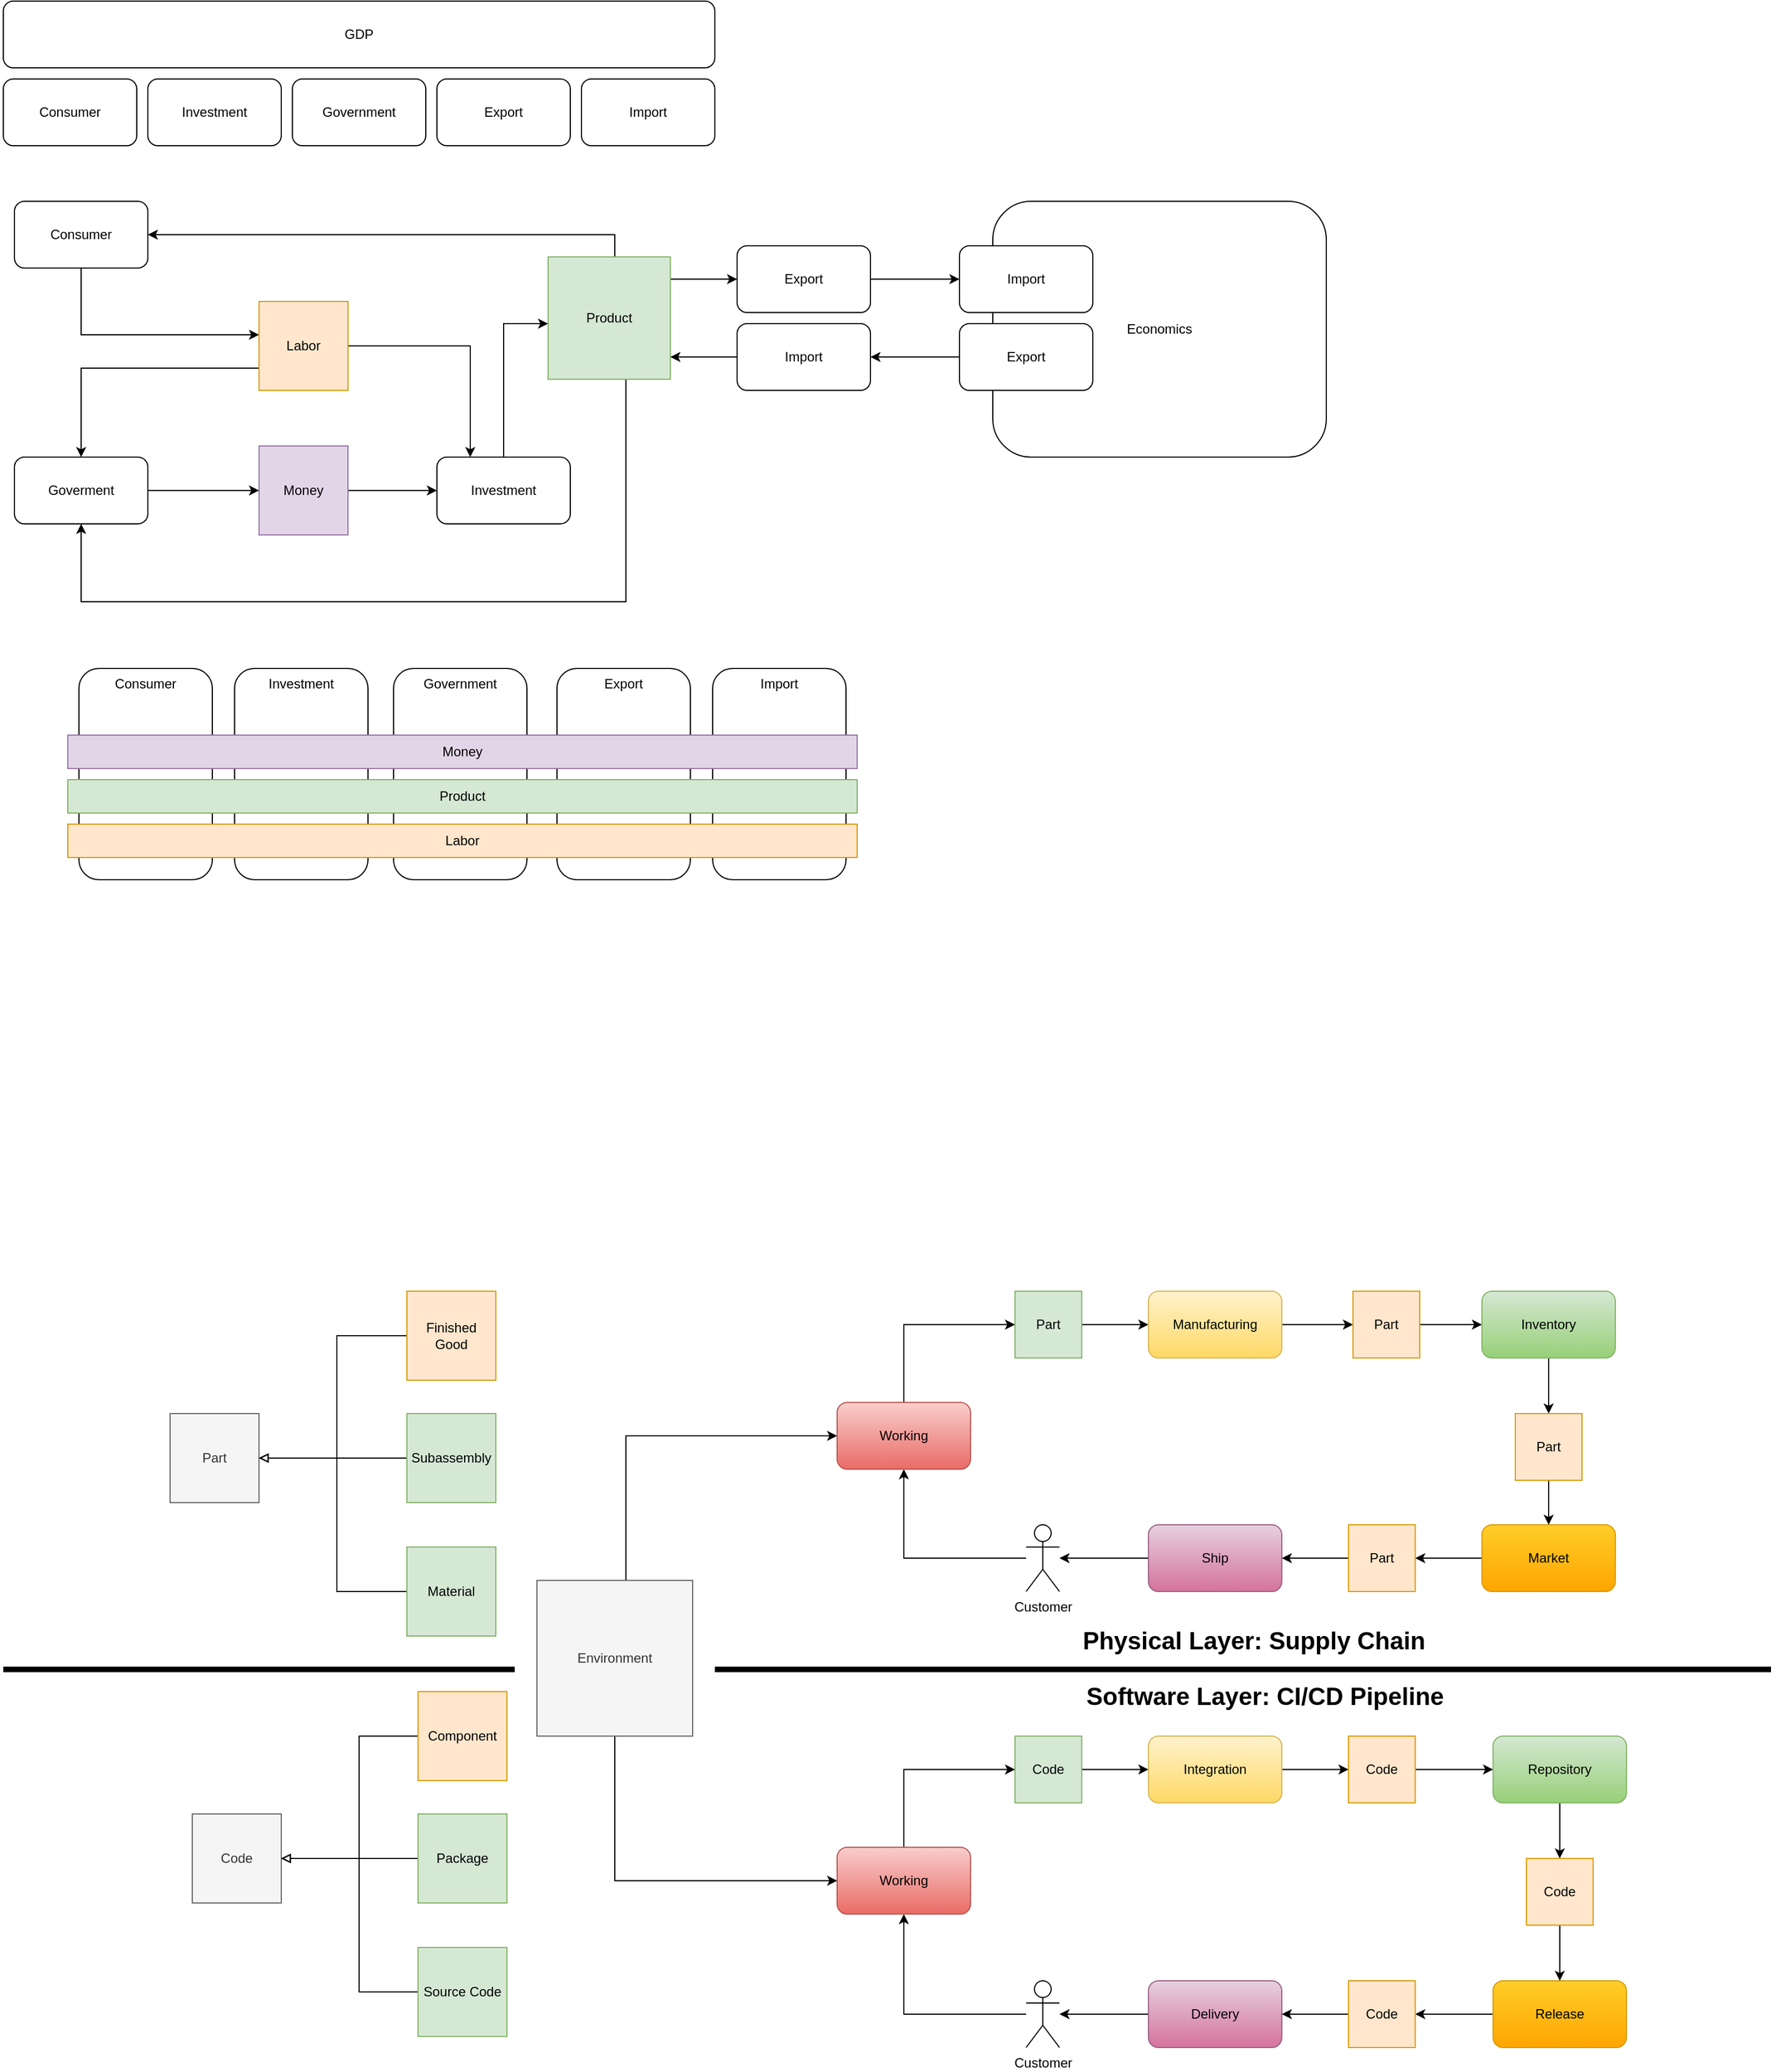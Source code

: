 <mxfile version="24.7.7">
  <diagram id="WdPhiyALX5MABTwu8MzQ" name="หน้า-1">
    <mxGraphModel dx="2117" dy="530" grid="1" gridSize="10" guides="1" tooltips="1" connect="1" arrows="1" fold="1" page="1" pageScale="1" pageWidth="827" pageHeight="1169" math="0" shadow="0">
      <root>
        <mxCell id="0" />
        <mxCell id="1" parent="0" />
        <mxCell id="oQMwxgK-2luLPz35tf9i-1" value="GDP" style="rounded=1;whiteSpace=wrap;html=1;" parent="1" vertex="1">
          <mxGeometry x="-800" y="20" width="640" height="60" as="geometry" />
        </mxCell>
        <mxCell id="oQMwxgK-2luLPz35tf9i-2" value="Consumer" style="rounded=1;whiteSpace=wrap;html=1;" parent="1" vertex="1">
          <mxGeometry x="-800" y="90" width="120" height="60" as="geometry" />
        </mxCell>
        <mxCell id="oQMwxgK-2luLPz35tf9i-3" value="Investment" style="rounded=1;whiteSpace=wrap;html=1;" parent="1" vertex="1">
          <mxGeometry x="-670" y="90" width="120" height="60" as="geometry" />
        </mxCell>
        <mxCell id="oQMwxgK-2luLPz35tf9i-4" value="Government" style="rounded=1;whiteSpace=wrap;html=1;" parent="1" vertex="1">
          <mxGeometry x="-540" y="90" width="120" height="60" as="geometry" />
        </mxCell>
        <mxCell id="oQMwxgK-2luLPz35tf9i-5" value="Export" style="rounded=1;whiteSpace=wrap;html=1;" parent="1" vertex="1">
          <mxGeometry x="-410" y="90" width="120" height="60" as="geometry" />
        </mxCell>
        <mxCell id="oQMwxgK-2luLPz35tf9i-6" value="Import" style="rounded=1;whiteSpace=wrap;html=1;" parent="1" vertex="1">
          <mxGeometry x="-280" y="90" width="120" height="60" as="geometry" />
        </mxCell>
        <mxCell id="eTJfWKO-UilUxvtATdF1-4" style="edgeStyle=orthogonalEdgeStyle;rounded=0;orthogonalLoop=1;jettySize=auto;html=1;" parent="1" source="eTJfWKO-UilUxvtATdF1-2" target="eTJfWKO-UilUxvtATdF1-3" edge="1">
          <mxGeometry relative="1" as="geometry" />
        </mxCell>
        <mxCell id="eTJfWKO-UilUxvtATdF1-2" value="Part" style="whiteSpace=wrap;html=1;aspect=fixed;fillColor=#d5e8d4;strokeColor=#82b366;" parent="1" vertex="1">
          <mxGeometry x="110" y="1180" width="60" height="60" as="geometry" />
        </mxCell>
        <mxCell id="eTJfWKO-UilUxvtATdF1-6" style="edgeStyle=orthogonalEdgeStyle;rounded=0;orthogonalLoop=1;jettySize=auto;html=1;" parent="1" source="eTJfWKO-UilUxvtATdF1-3" target="eTJfWKO-UilUxvtATdF1-5" edge="1">
          <mxGeometry relative="1" as="geometry" />
        </mxCell>
        <mxCell id="eTJfWKO-UilUxvtATdF1-3" value="Manufacturing" style="rounded=1;whiteSpace=wrap;html=1;fillColor=#fff2cc;strokeColor=#d6b656;gradientColor=#ffd966;" parent="1" vertex="1">
          <mxGeometry x="230" y="1180" width="120" height="60" as="geometry" />
        </mxCell>
        <mxCell id="eTJfWKO-UilUxvtATdF1-8" style="edgeStyle=orthogonalEdgeStyle;rounded=0;orthogonalLoop=1;jettySize=auto;html=1;" parent="1" source="eTJfWKO-UilUxvtATdF1-5" target="eTJfWKO-UilUxvtATdF1-7" edge="1">
          <mxGeometry relative="1" as="geometry" />
        </mxCell>
        <mxCell id="eTJfWKO-UilUxvtATdF1-5" value="Part" style="whiteSpace=wrap;html=1;aspect=fixed;fillColor=#ffe6cc;strokeColor=#d79b00;" parent="1" vertex="1">
          <mxGeometry x="414" y="1180" width="60" height="60" as="geometry" />
        </mxCell>
        <mxCell id="eTJfWKO-UilUxvtATdF1-12" style="edgeStyle=orthogonalEdgeStyle;rounded=0;orthogonalLoop=1;jettySize=auto;html=1;" parent="1" source="eTJfWKO-UilUxvtATdF1-7" target="eTJfWKO-UilUxvtATdF1-10" edge="1">
          <mxGeometry relative="1" as="geometry" />
        </mxCell>
        <mxCell id="eTJfWKO-UilUxvtATdF1-7" value="Inventory" style="rounded=1;whiteSpace=wrap;html=1;fillColor=#d5e8d4;strokeColor=#82b366;gradientColor=#97d077;" parent="1" vertex="1">
          <mxGeometry x="530" y="1180" width="120" height="60" as="geometry" />
        </mxCell>
        <mxCell id="eTJfWKO-UilUxvtATdF1-17" style="edgeStyle=orthogonalEdgeStyle;rounded=0;orthogonalLoop=1;jettySize=auto;html=1;" parent="1" source="eTJfWKO-UilUxvtATdF1-9" target="eTJfWKO-UilUxvtATdF1-16" edge="1">
          <mxGeometry relative="1" as="geometry" />
        </mxCell>
        <mxCell id="eTJfWKO-UilUxvtATdF1-9" value="Market" style="rounded=1;whiteSpace=wrap;html=1;fillColor=#ffcd28;strokeColor=#d79b00;gradientColor=#ffa500;" parent="1" vertex="1">
          <mxGeometry x="530" y="1390" width="120" height="60" as="geometry" />
        </mxCell>
        <mxCell id="eTJfWKO-UilUxvtATdF1-11" style="edgeStyle=orthogonalEdgeStyle;rounded=0;orthogonalLoop=1;jettySize=auto;html=1;" parent="1" source="eTJfWKO-UilUxvtATdF1-10" target="eTJfWKO-UilUxvtATdF1-9" edge="1">
          <mxGeometry relative="1" as="geometry" />
        </mxCell>
        <mxCell id="eTJfWKO-UilUxvtATdF1-10" value="Part" style="whiteSpace=wrap;html=1;aspect=fixed;fillColor=#ffe6cc;strokeColor=#d79b00;" parent="1" vertex="1">
          <mxGeometry x="560" y="1290" width="60" height="60" as="geometry" />
        </mxCell>
        <mxCell id="eTJfWKO-UilUxvtATdF1-43" style="edgeStyle=orthogonalEdgeStyle;rounded=0;orthogonalLoop=1;jettySize=auto;html=1;" parent="1" source="eTJfWKO-UilUxvtATdF1-14" target="eTJfWKO-UilUxvtATdF1-42" edge="1">
          <mxGeometry relative="1" as="geometry" />
        </mxCell>
        <mxCell id="eTJfWKO-UilUxvtATdF1-14" value="Ship" style="rounded=1;whiteSpace=wrap;html=1;fillColor=#e6d0de;strokeColor=#996185;gradientColor=#d5739d;" parent="1" vertex="1">
          <mxGeometry x="230" y="1390" width="120" height="60" as="geometry" />
        </mxCell>
        <mxCell id="eTJfWKO-UilUxvtATdF1-18" style="edgeStyle=orthogonalEdgeStyle;rounded=0;orthogonalLoop=1;jettySize=auto;html=1;" parent="1" source="eTJfWKO-UilUxvtATdF1-16" target="eTJfWKO-UilUxvtATdF1-14" edge="1">
          <mxGeometry relative="1" as="geometry">
            <Array as="points">
              <mxPoint x="450" y="1430" />
            </Array>
          </mxGeometry>
        </mxCell>
        <mxCell id="eTJfWKO-UilUxvtATdF1-16" value="Part" style="whiteSpace=wrap;html=1;aspect=fixed;fillColor=#ffe6cc;strokeColor=#d79b00;" parent="1" vertex="1">
          <mxGeometry x="410" y="1390" width="60" height="60" as="geometry" />
        </mxCell>
        <mxCell id="eTJfWKO-UilUxvtATdF1-22" style="edgeStyle=orthogonalEdgeStyle;rounded=0;orthogonalLoop=1;jettySize=auto;html=1;" parent="1" source="eTJfWKO-UilUxvtATdF1-20" target="eTJfWKO-UilUxvtATdF1-21" edge="1">
          <mxGeometry relative="1" as="geometry" />
        </mxCell>
        <mxCell id="eTJfWKO-UilUxvtATdF1-20" value="Code" style="whiteSpace=wrap;html=1;aspect=fixed;fillColor=#d5e8d4;strokeColor=#82b366;" parent="1" vertex="1">
          <mxGeometry x="110" y="1580" width="60" height="60" as="geometry" />
        </mxCell>
        <mxCell id="eTJfWKO-UilUxvtATdF1-24" style="edgeStyle=orthogonalEdgeStyle;rounded=0;orthogonalLoop=1;jettySize=auto;html=1;" parent="1" source="eTJfWKO-UilUxvtATdF1-21" target="eTJfWKO-UilUxvtATdF1-23" edge="1">
          <mxGeometry relative="1" as="geometry" />
        </mxCell>
        <mxCell id="eTJfWKO-UilUxvtATdF1-21" value="Integration" style="rounded=1;whiteSpace=wrap;html=1;fillColor=#fff2cc;strokeColor=#d6b656;gradientColor=#ffd966;" parent="1" vertex="1">
          <mxGeometry x="230" y="1580" width="120" height="60" as="geometry" />
        </mxCell>
        <mxCell id="eTJfWKO-UilUxvtATdF1-26" style="edgeStyle=orthogonalEdgeStyle;rounded=0;orthogonalLoop=1;jettySize=auto;html=1;" parent="1" source="eTJfWKO-UilUxvtATdF1-23" target="eTJfWKO-UilUxvtATdF1-25" edge="1">
          <mxGeometry relative="1" as="geometry" />
        </mxCell>
        <mxCell id="eTJfWKO-UilUxvtATdF1-23" value="Code" style="whiteSpace=wrap;html=1;aspect=fixed;fillColor=#ffe6cc;strokeColor=#d79b00;" parent="1" vertex="1">
          <mxGeometry x="410" y="1580" width="60" height="60" as="geometry" />
        </mxCell>
        <mxCell id="eTJfWKO-UilUxvtATdF1-34" style="edgeStyle=orthogonalEdgeStyle;rounded=0;orthogonalLoop=1;jettySize=auto;html=1;" parent="1" source="eTJfWKO-UilUxvtATdF1-25" target="eTJfWKO-UilUxvtATdF1-33" edge="1">
          <mxGeometry relative="1" as="geometry" />
        </mxCell>
        <mxCell id="eTJfWKO-UilUxvtATdF1-25" value="Repository" style="rounded=1;whiteSpace=wrap;html=1;fillColor=#d5e8d4;strokeColor=#82b366;gradientColor=#97d077;" parent="1" vertex="1">
          <mxGeometry x="540" y="1580" width="120" height="60" as="geometry" />
        </mxCell>
        <mxCell id="eTJfWKO-UilUxvtATdF1-45" style="edgeStyle=orthogonalEdgeStyle;rounded=0;orthogonalLoop=1;jettySize=auto;html=1;" parent="1" source="eTJfWKO-UilUxvtATdF1-29" target="eTJfWKO-UilUxvtATdF1-44" edge="1">
          <mxGeometry relative="1" as="geometry" />
        </mxCell>
        <mxCell id="eTJfWKO-UilUxvtATdF1-29" value="Delivery" style="rounded=1;whiteSpace=wrap;html=1;fillColor=#e6d0de;strokeColor=#996185;gradientColor=#d5739d;" parent="1" vertex="1">
          <mxGeometry x="230" y="1800" width="120" height="60" as="geometry" />
        </mxCell>
        <mxCell id="eTJfWKO-UilUxvtATdF1-36" style="edgeStyle=orthogonalEdgeStyle;rounded=0;orthogonalLoop=1;jettySize=auto;html=1;" parent="1" source="eTJfWKO-UilUxvtATdF1-31" target="eTJfWKO-UilUxvtATdF1-32" edge="1">
          <mxGeometry relative="1" as="geometry" />
        </mxCell>
        <mxCell id="eTJfWKO-UilUxvtATdF1-31" value="Release" style="rounded=1;whiteSpace=wrap;html=1;fillColor=#ffcd28;strokeColor=#d79b00;gradientColor=#ffa500;" parent="1" vertex="1">
          <mxGeometry x="540" y="1800" width="120" height="60" as="geometry" />
        </mxCell>
        <mxCell id="eTJfWKO-UilUxvtATdF1-37" style="edgeStyle=orthogonalEdgeStyle;rounded=0;orthogonalLoop=1;jettySize=auto;html=1;" parent="1" source="eTJfWKO-UilUxvtATdF1-32" target="eTJfWKO-UilUxvtATdF1-29" edge="1">
          <mxGeometry relative="1" as="geometry" />
        </mxCell>
        <mxCell id="eTJfWKO-UilUxvtATdF1-32" value="Code" style="whiteSpace=wrap;html=1;aspect=fixed;fillColor=#ffe6cc;strokeColor=#d79b00;" parent="1" vertex="1">
          <mxGeometry x="410" y="1800" width="60" height="60" as="geometry" />
        </mxCell>
        <mxCell id="eTJfWKO-UilUxvtATdF1-35" style="edgeStyle=orthogonalEdgeStyle;rounded=0;orthogonalLoop=1;jettySize=auto;html=1;" parent="1" source="eTJfWKO-UilUxvtATdF1-33" target="eTJfWKO-UilUxvtATdF1-31" edge="1">
          <mxGeometry relative="1" as="geometry" />
        </mxCell>
        <mxCell id="eTJfWKO-UilUxvtATdF1-33" value="Code" style="whiteSpace=wrap;html=1;aspect=fixed;fillColor=#ffe6cc;strokeColor=#d79b00;" parent="1" vertex="1">
          <mxGeometry x="570" y="1690" width="60" height="60" as="geometry" />
        </mxCell>
        <mxCell id="eTJfWKO-UilUxvtATdF1-48" style="edgeStyle=orthogonalEdgeStyle;rounded=0;orthogonalLoop=1;jettySize=auto;html=1;" parent="1" source="eTJfWKO-UilUxvtATdF1-42" target="eTJfWKO-UilUxvtATdF1-46" edge="1">
          <mxGeometry relative="1" as="geometry" />
        </mxCell>
        <mxCell id="eTJfWKO-UilUxvtATdF1-42" value="Customer" style="shape=umlActor;verticalLabelPosition=bottom;verticalAlign=top;html=1;outlineConnect=0;" parent="1" vertex="1">
          <mxGeometry x="120" y="1390" width="30" height="60" as="geometry" />
        </mxCell>
        <mxCell id="eTJfWKO-UilUxvtATdF1-49" style="edgeStyle=orthogonalEdgeStyle;rounded=0;orthogonalLoop=1;jettySize=auto;html=1;" parent="1" source="eTJfWKO-UilUxvtATdF1-44" target="eTJfWKO-UilUxvtATdF1-47" edge="1">
          <mxGeometry relative="1" as="geometry" />
        </mxCell>
        <mxCell id="eTJfWKO-UilUxvtATdF1-44" value="Customer" style="shape=umlActor;verticalLabelPosition=bottom;verticalAlign=top;html=1;outlineConnect=0;" parent="1" vertex="1">
          <mxGeometry x="120" y="1800" width="30" height="60" as="geometry" />
        </mxCell>
        <mxCell id="eTJfWKO-UilUxvtATdF1-51" style="edgeStyle=orthogonalEdgeStyle;rounded=0;orthogonalLoop=1;jettySize=auto;html=1;" parent="1" source="eTJfWKO-UilUxvtATdF1-46" target="eTJfWKO-UilUxvtATdF1-2" edge="1">
          <mxGeometry relative="1" as="geometry">
            <Array as="points">
              <mxPoint x="10" y="1210" />
            </Array>
          </mxGeometry>
        </mxCell>
        <mxCell id="eTJfWKO-UilUxvtATdF1-46" value="Working" style="rounded=1;whiteSpace=wrap;html=1;fillColor=#f8cecc;strokeColor=#b85450;gradientColor=#ea6b66;" parent="1" vertex="1">
          <mxGeometry x="-50" y="1280" width="120" height="60" as="geometry" />
        </mxCell>
        <mxCell id="eTJfWKO-UilUxvtATdF1-50" style="edgeStyle=orthogonalEdgeStyle;rounded=0;orthogonalLoop=1;jettySize=auto;html=1;" parent="1" source="eTJfWKO-UilUxvtATdF1-47" target="eTJfWKO-UilUxvtATdF1-20" edge="1">
          <mxGeometry relative="1" as="geometry">
            <Array as="points">
              <mxPoint x="10" y="1610" />
            </Array>
          </mxGeometry>
        </mxCell>
        <mxCell id="eTJfWKO-UilUxvtATdF1-47" value="Working" style="rounded=1;whiteSpace=wrap;html=1;fillColor=#f8cecc;strokeColor=#b85450;gradientColor=#ea6b66;" parent="1" vertex="1">
          <mxGeometry x="-50" y="1680" width="120" height="60" as="geometry" />
        </mxCell>
        <mxCell id="eTJfWKO-UilUxvtATdF1-53" style="edgeStyle=orthogonalEdgeStyle;rounded=0;orthogonalLoop=1;jettySize=auto;html=1;" parent="1" source="eTJfWKO-UilUxvtATdF1-52" target="eTJfWKO-UilUxvtATdF1-46" edge="1">
          <mxGeometry relative="1" as="geometry">
            <Array as="points">
              <mxPoint x="-240" y="1310" />
            </Array>
          </mxGeometry>
        </mxCell>
        <mxCell id="eTJfWKO-UilUxvtATdF1-54" style="edgeStyle=orthogonalEdgeStyle;rounded=0;orthogonalLoop=1;jettySize=auto;html=1;" parent="1" source="eTJfWKO-UilUxvtATdF1-52" target="eTJfWKO-UilUxvtATdF1-47" edge="1">
          <mxGeometry relative="1" as="geometry">
            <Array as="points">
              <mxPoint x="-250" y="1710" />
            </Array>
          </mxGeometry>
        </mxCell>
        <mxCell id="eTJfWKO-UilUxvtATdF1-52" value="Environment" style="whiteSpace=wrap;html=1;aspect=fixed;fillColor=#f5f5f5;fontColor=#333333;strokeColor=#666666;" parent="1" vertex="1">
          <mxGeometry x="-320" y="1440" width="140" height="140" as="geometry" />
        </mxCell>
        <mxCell id="eTJfWKO-UilUxvtATdF1-55" value="Code" style="whiteSpace=wrap;html=1;aspect=fixed;fillColor=#f5f5f5;fontColor=#333333;strokeColor=#666666;" parent="1" vertex="1">
          <mxGeometry x="-630" y="1650" width="80" height="80" as="geometry" />
        </mxCell>
        <mxCell id="eTJfWKO-UilUxvtATdF1-59" style="edgeStyle=orthogonalEdgeStyle;rounded=0;orthogonalLoop=1;jettySize=auto;html=1;endArrow=block;endFill=0;" parent="1" source="eTJfWKO-UilUxvtATdF1-56" target="eTJfWKO-UilUxvtATdF1-55" edge="1">
          <mxGeometry relative="1" as="geometry">
            <Array as="points">
              <mxPoint x="-480" y="1580" />
              <mxPoint x="-480" y="1690" />
            </Array>
          </mxGeometry>
        </mxCell>
        <mxCell id="eTJfWKO-UilUxvtATdF1-56" value="Component" style="whiteSpace=wrap;html=1;aspect=fixed;fillColor=#ffe6cc;strokeColor=#d79b00;" parent="1" vertex="1">
          <mxGeometry x="-427" y="1540" width="80" height="80" as="geometry" />
        </mxCell>
        <mxCell id="eTJfWKO-UilUxvtATdF1-60" style="edgeStyle=orthogonalEdgeStyle;rounded=0;orthogonalLoop=1;jettySize=auto;html=1;endArrow=block;endFill=0;" parent="1" source="eTJfWKO-UilUxvtATdF1-57" target="eTJfWKO-UilUxvtATdF1-55" edge="1">
          <mxGeometry relative="1" as="geometry" />
        </mxCell>
        <mxCell id="eTJfWKO-UilUxvtATdF1-57" value="Package" style="whiteSpace=wrap;html=1;aspect=fixed;fillColor=#d5e8d4;strokeColor=#82b366;" parent="1" vertex="1">
          <mxGeometry x="-427" y="1650" width="80" height="80" as="geometry" />
        </mxCell>
        <mxCell id="eTJfWKO-UilUxvtATdF1-61" style="edgeStyle=orthogonalEdgeStyle;rounded=0;orthogonalLoop=1;jettySize=auto;html=1;endArrow=block;endFill=0;" parent="1" source="eTJfWKO-UilUxvtATdF1-58" target="eTJfWKO-UilUxvtATdF1-55" edge="1">
          <mxGeometry relative="1" as="geometry">
            <Array as="points">
              <mxPoint x="-480" y="1810" />
              <mxPoint x="-480" y="1690" />
            </Array>
          </mxGeometry>
        </mxCell>
        <mxCell id="eTJfWKO-UilUxvtATdF1-58" value="Source Code" style="whiteSpace=wrap;html=1;aspect=fixed;fillColor=#d5e8d4;strokeColor=#82b366;" parent="1" vertex="1">
          <mxGeometry x="-427" y="1770" width="80" height="80" as="geometry" />
        </mxCell>
        <mxCell id="eTJfWKO-UilUxvtATdF1-62" value="Part" style="whiteSpace=wrap;html=1;aspect=fixed;fillColor=#f5f5f5;fontColor=#333333;strokeColor=#666666;" parent="1" vertex="1">
          <mxGeometry x="-650" y="1290" width="80" height="80" as="geometry" />
        </mxCell>
        <mxCell id="eTJfWKO-UilUxvtATdF1-63" style="edgeStyle=orthogonalEdgeStyle;rounded=0;orthogonalLoop=1;jettySize=auto;html=1;endArrow=block;endFill=0;" parent="1" source="eTJfWKO-UilUxvtATdF1-64" target="eTJfWKO-UilUxvtATdF1-62" edge="1">
          <mxGeometry relative="1" as="geometry">
            <Array as="points">
              <mxPoint x="-500" y="1220" />
              <mxPoint x="-500" y="1330" />
            </Array>
          </mxGeometry>
        </mxCell>
        <mxCell id="eTJfWKO-UilUxvtATdF1-64" value="Finished Good" style="whiteSpace=wrap;html=1;aspect=fixed;fillColor=#ffe6cc;strokeColor=#d79b00;" parent="1" vertex="1">
          <mxGeometry x="-437" y="1180" width="80" height="80" as="geometry" />
        </mxCell>
        <mxCell id="eTJfWKO-UilUxvtATdF1-65" style="edgeStyle=orthogonalEdgeStyle;rounded=0;orthogonalLoop=1;jettySize=auto;html=1;endArrow=block;endFill=0;" parent="1" source="eTJfWKO-UilUxvtATdF1-66" target="eTJfWKO-UilUxvtATdF1-62" edge="1">
          <mxGeometry relative="1" as="geometry" />
        </mxCell>
        <mxCell id="eTJfWKO-UilUxvtATdF1-66" value="Subassembly" style="whiteSpace=wrap;html=1;aspect=fixed;fillColor=#d5e8d4;strokeColor=#82b366;" parent="1" vertex="1">
          <mxGeometry x="-437" y="1290" width="80" height="80" as="geometry" />
        </mxCell>
        <mxCell id="eTJfWKO-UilUxvtATdF1-67" style="edgeStyle=orthogonalEdgeStyle;rounded=0;orthogonalLoop=1;jettySize=auto;html=1;endArrow=block;endFill=0;" parent="1" source="eTJfWKO-UilUxvtATdF1-68" target="eTJfWKO-UilUxvtATdF1-62" edge="1">
          <mxGeometry relative="1" as="geometry">
            <Array as="points">
              <mxPoint x="-500" y="1450" />
              <mxPoint x="-500" y="1330" />
            </Array>
          </mxGeometry>
        </mxCell>
        <mxCell id="eTJfWKO-UilUxvtATdF1-68" value="Material" style="whiteSpace=wrap;html=1;aspect=fixed;fillColor=#d5e8d4;strokeColor=#82b366;" parent="1" vertex="1">
          <mxGeometry x="-437" y="1410" width="80" height="80" as="geometry" />
        </mxCell>
        <mxCell id="eTJfWKO-UilUxvtATdF1-69" value="" style="endArrow=none;html=1;rounded=0;strokeWidth=5;" parent="1" edge="1">
          <mxGeometry width="50" height="50" relative="1" as="geometry">
            <mxPoint x="-160" y="1520" as="sourcePoint" />
            <mxPoint x="790" y="1520" as="targetPoint" />
          </mxGeometry>
        </mxCell>
        <mxCell id="eTJfWKO-UilUxvtATdF1-72" value="Physical Layer: Supply Chain" style="text;html=1;align=center;verticalAlign=middle;whiteSpace=wrap;rounded=0;fontSize=22;fontStyle=1" parent="1" vertex="1">
          <mxGeometry x="90" y="1480" width="470" height="30" as="geometry" />
        </mxCell>
        <mxCell id="eTJfWKO-UilUxvtATdF1-73" value="Software Layer: CI/CD Pipeline" style="text;html=1;align=center;verticalAlign=middle;whiteSpace=wrap;rounded=0;fontSize=22;fontStyle=1" parent="1" vertex="1">
          <mxGeometry x="100" y="1530" width="470" height="30" as="geometry" />
        </mxCell>
        <mxCell id="eTJfWKO-UilUxvtATdF1-77" value="" style="endArrow=none;html=1;rounded=0;strokeWidth=5;" parent="1" edge="1">
          <mxGeometry width="50" height="50" relative="1" as="geometry">
            <mxPoint x="-800" y="1520" as="sourcePoint" />
            <mxPoint x="-340" y="1520" as="targetPoint" />
          </mxGeometry>
        </mxCell>
        <mxCell id="Ku2YqbDavBAdnSKKJJDl-16" style="edgeStyle=orthogonalEdgeStyle;rounded=0;orthogonalLoop=1;jettySize=auto;html=1;" edge="1" parent="1" source="Ku2YqbDavBAdnSKKJJDl-1" target="Ku2YqbDavBAdnSKKJJDl-15">
          <mxGeometry relative="1" as="geometry">
            <Array as="points">
              <mxPoint x="-730" y="320" />
            </Array>
          </mxGeometry>
        </mxCell>
        <mxCell id="Ku2YqbDavBAdnSKKJJDl-1" value="Consumer" style="rounded=1;whiteSpace=wrap;html=1;" vertex="1" parent="1">
          <mxGeometry x="-790" y="200" width="120" height="60" as="geometry" />
        </mxCell>
        <mxCell id="Ku2YqbDavBAdnSKKJJDl-10" style="edgeStyle=orthogonalEdgeStyle;rounded=0;orthogonalLoop=1;jettySize=auto;html=1;" edge="1" parent="1" source="Ku2YqbDavBAdnSKKJJDl-2" target="Ku2YqbDavBAdnSKKJJDl-1">
          <mxGeometry relative="1" as="geometry">
            <Array as="points">
              <mxPoint x="-250" y="230" />
            </Array>
          </mxGeometry>
        </mxCell>
        <mxCell id="Ku2YqbDavBAdnSKKJJDl-12" style="edgeStyle=orthogonalEdgeStyle;rounded=0;orthogonalLoop=1;jettySize=auto;html=1;" edge="1" parent="1" source="Ku2YqbDavBAdnSKKJJDl-2" target="Ku2YqbDavBAdnSKKJJDl-11">
          <mxGeometry relative="1" as="geometry">
            <Array as="points">
              <mxPoint x="-170" y="270" />
              <mxPoint x="-170" y="270" />
            </Array>
          </mxGeometry>
        </mxCell>
        <mxCell id="Ku2YqbDavBAdnSKKJJDl-19" style="edgeStyle=orthogonalEdgeStyle;rounded=0;orthogonalLoop=1;jettySize=auto;html=1;" edge="1" parent="1" source="Ku2YqbDavBAdnSKKJJDl-2" target="Ku2YqbDavBAdnSKKJJDl-6">
          <mxGeometry relative="1" as="geometry">
            <Array as="points">
              <mxPoint x="-240" y="330" />
              <mxPoint x="-240" y="560" />
              <mxPoint x="-730" y="560" />
            </Array>
          </mxGeometry>
        </mxCell>
        <mxCell id="Ku2YqbDavBAdnSKKJJDl-2" value="Product" style="whiteSpace=wrap;html=1;aspect=fixed;fillColor=#d5e8d4;strokeColor=#82b366;" vertex="1" parent="1">
          <mxGeometry x="-310" y="250" width="110" height="110" as="geometry" />
        </mxCell>
        <mxCell id="Ku2YqbDavBAdnSKKJJDl-4" style="edgeStyle=orthogonalEdgeStyle;rounded=0;orthogonalLoop=1;jettySize=auto;html=1;" edge="1" parent="1" source="Ku2YqbDavBAdnSKKJJDl-3" target="Ku2YqbDavBAdnSKKJJDl-2">
          <mxGeometry relative="1" as="geometry">
            <Array as="points">
              <mxPoint x="-350" y="310" />
            </Array>
          </mxGeometry>
        </mxCell>
        <mxCell id="Ku2YqbDavBAdnSKKJJDl-3" value="Investment" style="rounded=1;whiteSpace=wrap;html=1;" vertex="1" parent="1">
          <mxGeometry x="-410" y="430" width="120" height="60" as="geometry" />
        </mxCell>
        <mxCell id="Ku2YqbDavBAdnSKKJJDl-9" style="edgeStyle=orthogonalEdgeStyle;rounded=0;orthogonalLoop=1;jettySize=auto;html=1;" edge="1" parent="1" source="Ku2YqbDavBAdnSKKJJDl-5" target="Ku2YqbDavBAdnSKKJJDl-3">
          <mxGeometry relative="1" as="geometry" />
        </mxCell>
        <mxCell id="Ku2YqbDavBAdnSKKJJDl-5" value="Money" style="whiteSpace=wrap;html=1;aspect=fixed;fillColor=#e1d5e7;strokeColor=#9673a6;" vertex="1" parent="1">
          <mxGeometry x="-570" y="420" width="80" height="80" as="geometry" />
        </mxCell>
        <mxCell id="Ku2YqbDavBAdnSKKJJDl-7" style="edgeStyle=orthogonalEdgeStyle;rounded=0;orthogonalLoop=1;jettySize=auto;html=1;" edge="1" parent="1" source="Ku2YqbDavBAdnSKKJJDl-6" target="Ku2YqbDavBAdnSKKJJDl-5">
          <mxGeometry relative="1" as="geometry" />
        </mxCell>
        <mxCell id="Ku2YqbDavBAdnSKKJJDl-6" value="Goverment" style="rounded=1;whiteSpace=wrap;html=1;" vertex="1" parent="1">
          <mxGeometry x="-790" y="430" width="120" height="60" as="geometry" />
        </mxCell>
        <mxCell id="Ku2YqbDavBAdnSKKJJDl-23" style="edgeStyle=orthogonalEdgeStyle;rounded=0;orthogonalLoop=1;jettySize=auto;html=1;" edge="1" parent="1" source="Ku2YqbDavBAdnSKKJJDl-11" target="Ku2YqbDavBAdnSKKJJDl-21">
          <mxGeometry relative="1" as="geometry" />
        </mxCell>
        <mxCell id="Ku2YqbDavBAdnSKKJJDl-11" value="Export" style="rounded=1;whiteSpace=wrap;html=1;" vertex="1" parent="1">
          <mxGeometry x="-140" y="240" width="120" height="60" as="geometry" />
        </mxCell>
        <mxCell id="Ku2YqbDavBAdnSKKJJDl-14" style="edgeStyle=orthogonalEdgeStyle;rounded=0;orthogonalLoop=1;jettySize=auto;html=1;" edge="1" parent="1" source="Ku2YqbDavBAdnSKKJJDl-13" target="Ku2YqbDavBAdnSKKJJDl-2">
          <mxGeometry relative="1" as="geometry">
            <Array as="points">
              <mxPoint x="-270" y="360" />
              <mxPoint x="-270" y="330" />
            </Array>
          </mxGeometry>
        </mxCell>
        <mxCell id="Ku2YqbDavBAdnSKKJJDl-13" value="Import" style="rounded=1;whiteSpace=wrap;html=1;" vertex="1" parent="1">
          <mxGeometry x="-140" y="310" width="120" height="60" as="geometry" />
        </mxCell>
        <mxCell id="Ku2YqbDavBAdnSKKJJDl-17" style="edgeStyle=orthogonalEdgeStyle;rounded=0;orthogonalLoop=1;jettySize=auto;html=1;" edge="1" parent="1" source="Ku2YqbDavBAdnSKKJJDl-15" target="Ku2YqbDavBAdnSKKJJDl-3">
          <mxGeometry relative="1" as="geometry">
            <Array as="points">
              <mxPoint x="-380" y="330" />
            </Array>
          </mxGeometry>
        </mxCell>
        <mxCell id="Ku2YqbDavBAdnSKKJJDl-18" style="edgeStyle=orthogonalEdgeStyle;rounded=0;orthogonalLoop=1;jettySize=auto;html=1;" edge="1" parent="1" source="Ku2YqbDavBAdnSKKJJDl-15" target="Ku2YqbDavBAdnSKKJJDl-6">
          <mxGeometry relative="1" as="geometry">
            <Array as="points">
              <mxPoint x="-730" y="350" />
            </Array>
          </mxGeometry>
        </mxCell>
        <mxCell id="Ku2YqbDavBAdnSKKJJDl-15" value="Labor" style="whiteSpace=wrap;html=1;aspect=fixed;fillColor=#ffe6cc;strokeColor=#d79b00;" vertex="1" parent="1">
          <mxGeometry x="-570" y="290" width="80" height="80" as="geometry" />
        </mxCell>
        <mxCell id="Ku2YqbDavBAdnSKKJJDl-20" value="Economics" style="rounded=1;whiteSpace=wrap;html=1;" vertex="1" parent="1">
          <mxGeometry x="90" y="200" width="300" height="230" as="geometry" />
        </mxCell>
        <mxCell id="Ku2YqbDavBAdnSKKJJDl-21" value="Import" style="rounded=1;whiteSpace=wrap;html=1;" vertex="1" parent="1">
          <mxGeometry x="60" y="240" width="120" height="60" as="geometry" />
        </mxCell>
        <mxCell id="Ku2YqbDavBAdnSKKJJDl-24" style="edgeStyle=orthogonalEdgeStyle;rounded=0;orthogonalLoop=1;jettySize=auto;html=1;" edge="1" parent="1" source="Ku2YqbDavBAdnSKKJJDl-22" target="Ku2YqbDavBAdnSKKJJDl-13">
          <mxGeometry relative="1" as="geometry" />
        </mxCell>
        <mxCell id="Ku2YqbDavBAdnSKKJJDl-22" value="Export" style="rounded=1;whiteSpace=wrap;html=1;" vertex="1" parent="1">
          <mxGeometry x="60" y="310" width="120" height="60" as="geometry" />
        </mxCell>
        <mxCell id="Ku2YqbDavBAdnSKKJJDl-27" value="Consumer" style="rounded=1;whiteSpace=wrap;html=1;fillColor=none;verticalAlign=top;" vertex="1" parent="1">
          <mxGeometry x="-732" y="620" width="120" height="190" as="geometry" />
        </mxCell>
        <mxCell id="Ku2YqbDavBAdnSKKJJDl-30" value="Investment" style="rounded=1;whiteSpace=wrap;html=1;fillColor=none;verticalAlign=top;" vertex="1" parent="1">
          <mxGeometry x="-592" y="620" width="120" height="190" as="geometry" />
        </mxCell>
        <mxCell id="Ku2YqbDavBAdnSKKJJDl-31" value="Government" style="rounded=1;whiteSpace=wrap;html=1;fillColor=none;verticalAlign=top;" vertex="1" parent="1">
          <mxGeometry x="-449" y="620" width="120" height="190" as="geometry" />
        </mxCell>
        <mxCell id="Ku2YqbDavBAdnSKKJJDl-32" value="Export" style="rounded=1;whiteSpace=wrap;html=1;fillColor=none;verticalAlign=top;" vertex="1" parent="1">
          <mxGeometry x="-302" y="620" width="120" height="190" as="geometry" />
        </mxCell>
        <mxCell id="Ku2YqbDavBAdnSKKJJDl-33" value="Import" style="rounded=1;whiteSpace=wrap;html=1;fillColor=none;verticalAlign=top;" vertex="1" parent="1">
          <mxGeometry x="-162" y="620" width="120" height="190" as="geometry" />
        </mxCell>
        <mxCell id="Ku2YqbDavBAdnSKKJJDl-42" value="Product" style="rounded=0;whiteSpace=wrap;html=1;fillColor=#d5e8d4;strokeColor=#82b366;" vertex="1" parent="1">
          <mxGeometry x="-742" y="720" width="710" height="30" as="geometry" />
        </mxCell>
        <mxCell id="Ku2YqbDavBAdnSKKJJDl-47" value="Labor" style="rounded=0;whiteSpace=wrap;html=1;fillColor=#ffe6cc;strokeColor=#d79b00;" vertex="1" parent="1">
          <mxGeometry x="-742" y="760" width="710" height="30" as="geometry" />
        </mxCell>
        <mxCell id="Ku2YqbDavBAdnSKKJJDl-26" value="Money" style="rounded=0;whiteSpace=wrap;html=1;fillColor=#e1d5e7;strokeColor=#9673a6;" vertex="1" parent="1">
          <mxGeometry x="-742" y="680" width="710" height="30" as="geometry" />
        </mxCell>
      </root>
    </mxGraphModel>
  </diagram>
</mxfile>
